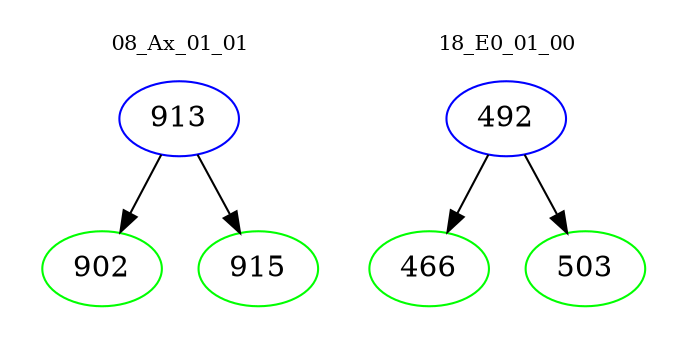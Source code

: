 digraph{
subgraph cluster_0 {
color = white
label = "08_Ax_01_01";
fontsize=10;
T0_913 [label="913", color="blue"]
T0_913 -> T0_902 [color="black"]
T0_902 [label="902", color="green"]
T0_913 -> T0_915 [color="black"]
T0_915 [label="915", color="green"]
}
subgraph cluster_1 {
color = white
label = "18_E0_01_00";
fontsize=10;
T1_492 [label="492", color="blue"]
T1_492 -> T1_466 [color="black"]
T1_466 [label="466", color="green"]
T1_492 -> T1_503 [color="black"]
T1_503 [label="503", color="green"]
}
}
